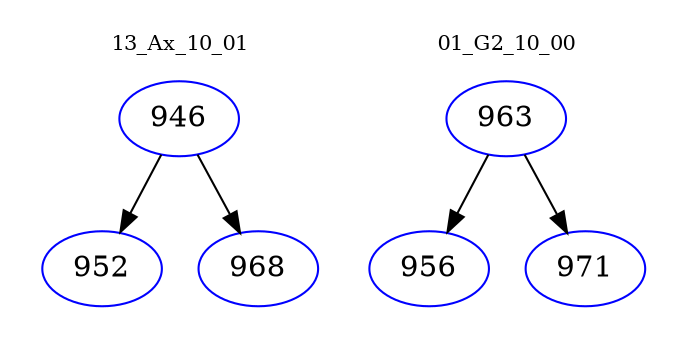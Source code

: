 digraph{
subgraph cluster_0 {
color = white
label = "13_Ax_10_01";
fontsize=10;
T0_946 [label="946", color="blue"]
T0_946 -> T0_952 [color="black"]
T0_952 [label="952", color="blue"]
T0_946 -> T0_968 [color="black"]
T0_968 [label="968", color="blue"]
}
subgraph cluster_1 {
color = white
label = "01_G2_10_00";
fontsize=10;
T1_963 [label="963", color="blue"]
T1_963 -> T1_956 [color="black"]
T1_956 [label="956", color="blue"]
T1_963 -> T1_971 [color="black"]
T1_971 [label="971", color="blue"]
}
}
